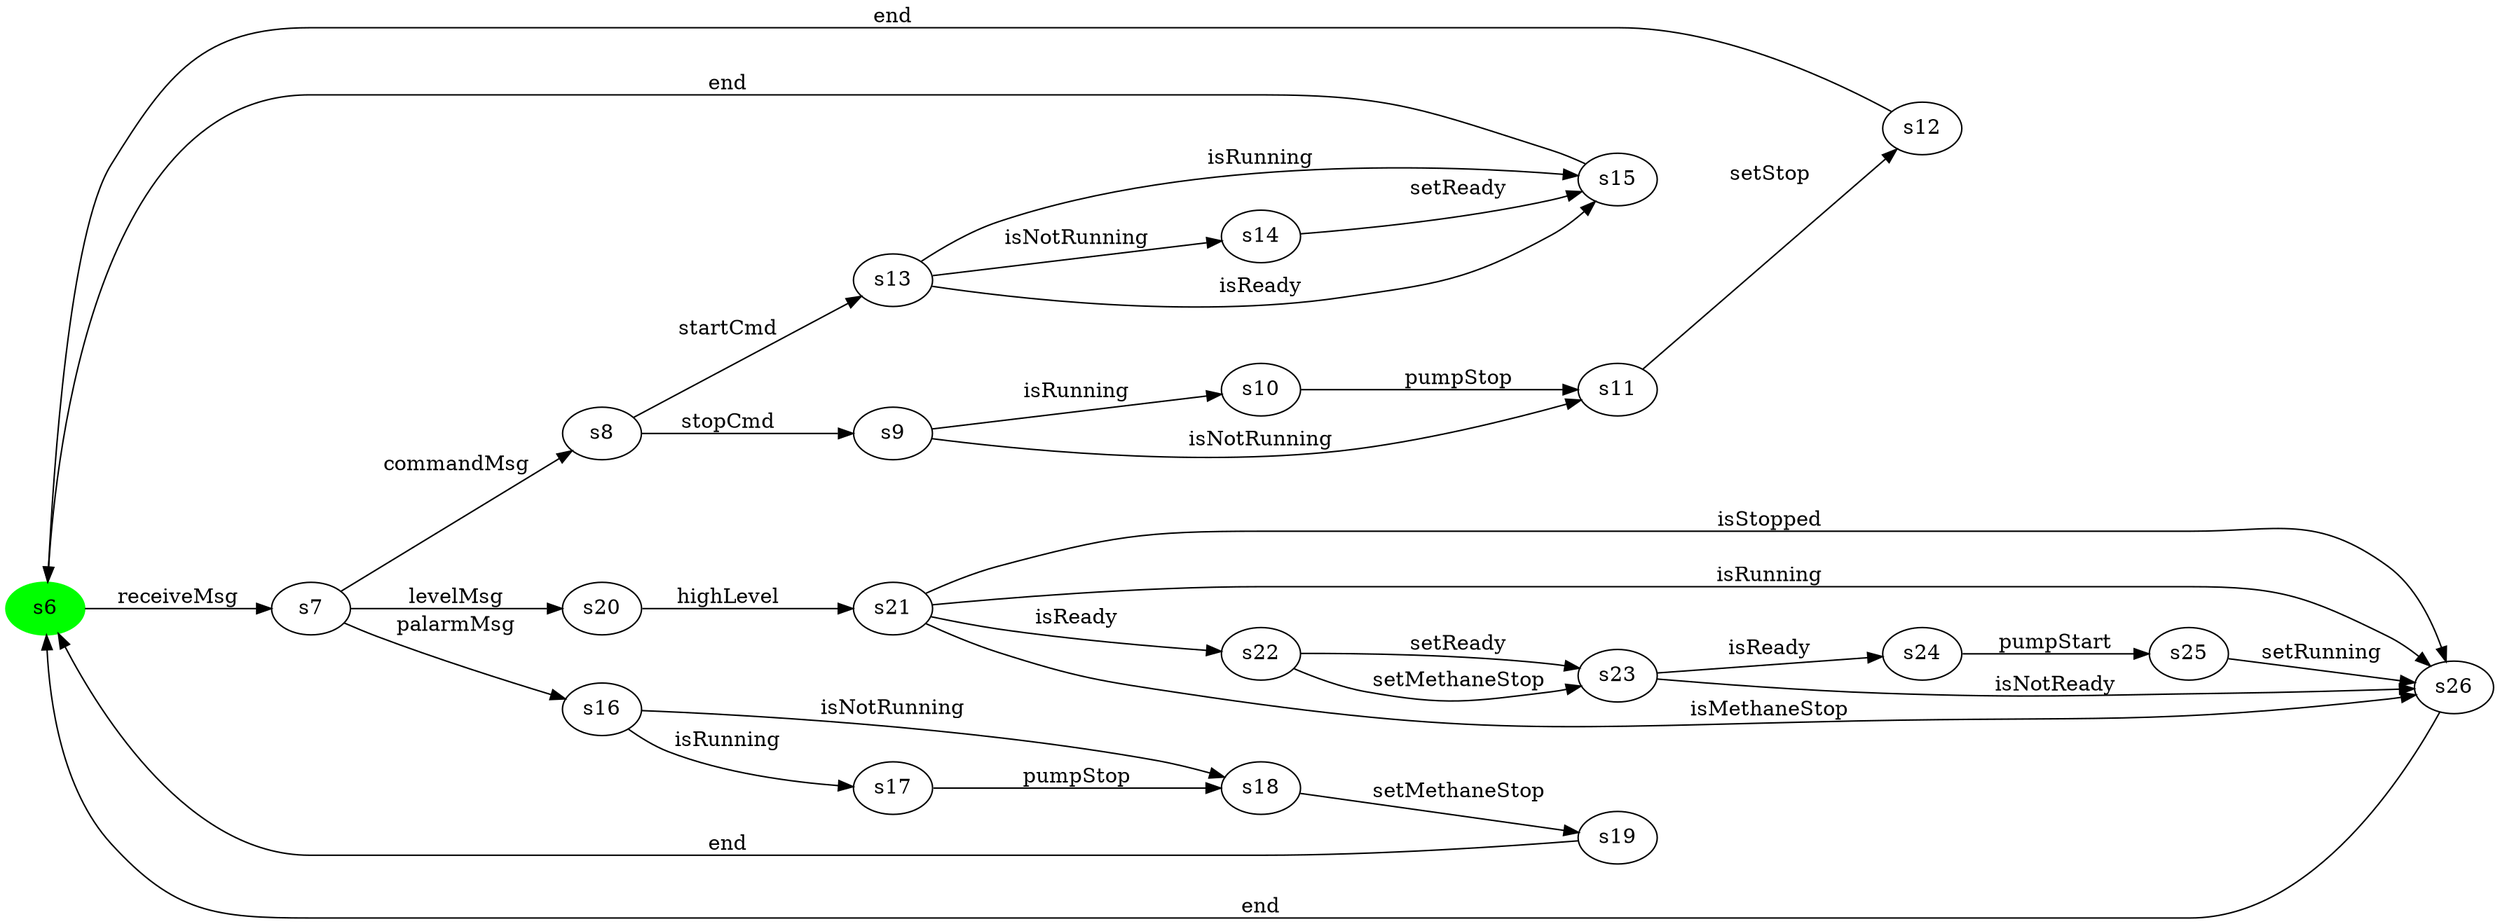 digraph G {
rankdir=LR;
state0[ label = "s6", style=filled, color=green ];
state0 -> state1 [ label=" receiveMsg " ];
state1 [ label = "s7" ];
state1 -> state2 [ label=" palarmMsg " ];
state1 -> state3 [ label=" levelMsg " ];
state1 -> state4 [ label=" commandMsg " ];
state4 [ label = "s8" ];
state4 -> state5 [ label=" stopCmd " ];
state4 -> state6 [ label=" startCmd " ];
state5 [ label = "s9" ];
state5 -> state7 [ label=" isRunning " ];
state5 -> state8 [ label=" isNotRunning " ];
state3 [ label = "s20" ];
state3 -> state9 [ label=" highLevel " ];
state8 [ label = "s11" ];
state8 -> state10 [ label=" setStop " ];
state11 [ label = "s22" ];
state11 -> state12 [ label=" setReady " ];
state11 -> state12 [ label=" setMethaneStop " ];
state7 [ label = "s10" ];
state7 -> state8 [ label=" pumpStop " ];
state9 [ label = "s21" ];
state9 -> state13 [ label=" isMethaneStop " ];
state9 -> state13 [ label=" isStopped " ];
state9 -> state13 [ label=" isRunning " ];
state9 -> state11 [ label=" isReady " ];
state6 [ label = "s13" ];
state6 -> state14 [ label=" isReady " ];
state6 -> state14 [ label=" isRunning " ];
state6 -> state15 [ label=" isNotRunning " ];
state16 [ label = "s24" ];
state16 -> state17 [ label=" pumpStart " ];
state10 [ label = "s12" ];
state10 -> state0 [ label=" end " ];
state12 [ label = "s23" ];
state12 -> state13 [ label=" isNotReady " ];
state12 -> state16 [ label=" isReady " ];
state14 [ label = "s15" ];
state14 -> state0 [ label=" end " ];
state13 [ label = "s26" ];
state13 -> state0 [ label=" end " ];
state15 [ label = "s14" ];
state15 -> state14 [ label=" setReady " ];
state17 [ label = "s25" ];
state17 -> state13 [ label=" setRunning " ];
state18 [ label = "s17" ];
state18 -> state19 [ label=" pumpStop " ];
state2 [ label = "s16" ];
state2 -> state19 [ label=" isNotRunning " ];
state2 -> state18 [ label=" isRunning " ];
state20 [ label = "s19" ];
state20 -> state0 [ label=" end " ];
state19 [ label = "s18" ];
state19 -> state20 [ label=" setMethaneStop " ];
}
